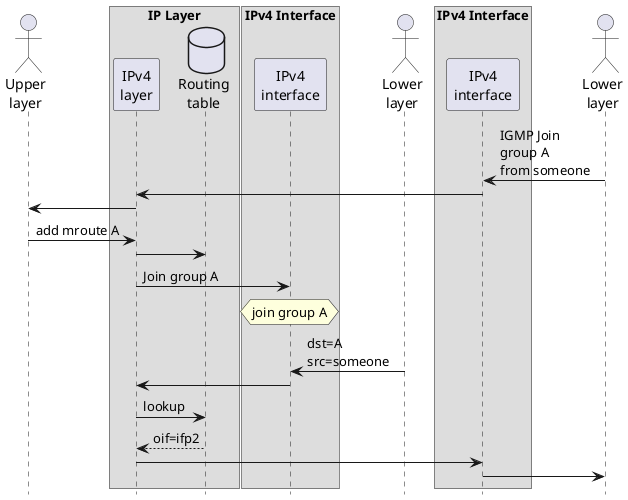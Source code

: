 @startuml

hide footbox

actor "Upper\nlayer" as up1
box "IP Layer"
participant "IPv4\nlayer" as ip
database "Routing\ntable" as rt
end box
box "IPv4 Interface"
participant "IPv4\ninterface" as ifp1
end box
actor "Lower\nlayer" as lo1
box "IPv4 Interface"
participant "IPv4\ninterface" as ifp2
end box
actor "Lower\nlayer" as lo2

ifp2 <- lo2 : IGMP Join\ngroup A\nfrom someone
ip <- ifp2
up1 <- ip
up1 -> ip : add mroute A
ip -> rt
ip -> ifp1 : Join group A
hnote over ifp1
	join group A
end hnote

ifp1 <- lo1 : dst=A\nsrc=someone
ip <- ifp1
ip -> rt : lookup
ip <-- rt : oif=ifp2		
ip -> ifp2
ifp2 -> lo2

@enduml
